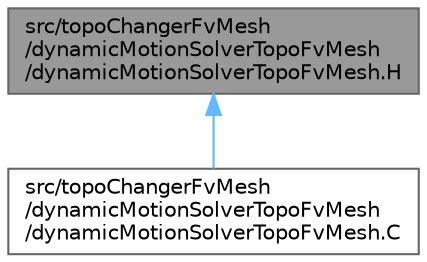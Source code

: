digraph "src/topoChangerFvMesh/dynamicMotionSolverTopoFvMesh/dynamicMotionSolverTopoFvMesh.H"
{
 // LATEX_PDF_SIZE
  bgcolor="transparent";
  edge [fontname=Helvetica,fontsize=10,labelfontname=Helvetica,labelfontsize=10];
  node [fontname=Helvetica,fontsize=10,shape=box,height=0.2,width=0.4];
  Node1 [id="Node000001",label="src/topoChangerFvMesh\l/dynamicMotionSolverTopoFvMesh\l/dynamicMotionSolverTopoFvMesh.H",height=0.2,width=0.4,color="gray40", fillcolor="grey60", style="filled", fontcolor="black",tooltip=" "];
  Node1 -> Node2 [id="edge1_Node000001_Node000002",dir="back",color="steelblue1",style="solid",tooltip=" "];
  Node2 [id="Node000002",label="src/topoChangerFvMesh\l/dynamicMotionSolverTopoFvMesh\l/dynamicMotionSolverTopoFvMesh.C",height=0.2,width=0.4,color="grey40", fillcolor="white", style="filled",URL="$dynamicMotionSolverTopoFvMesh_8C.html",tooltip=" "];
}
